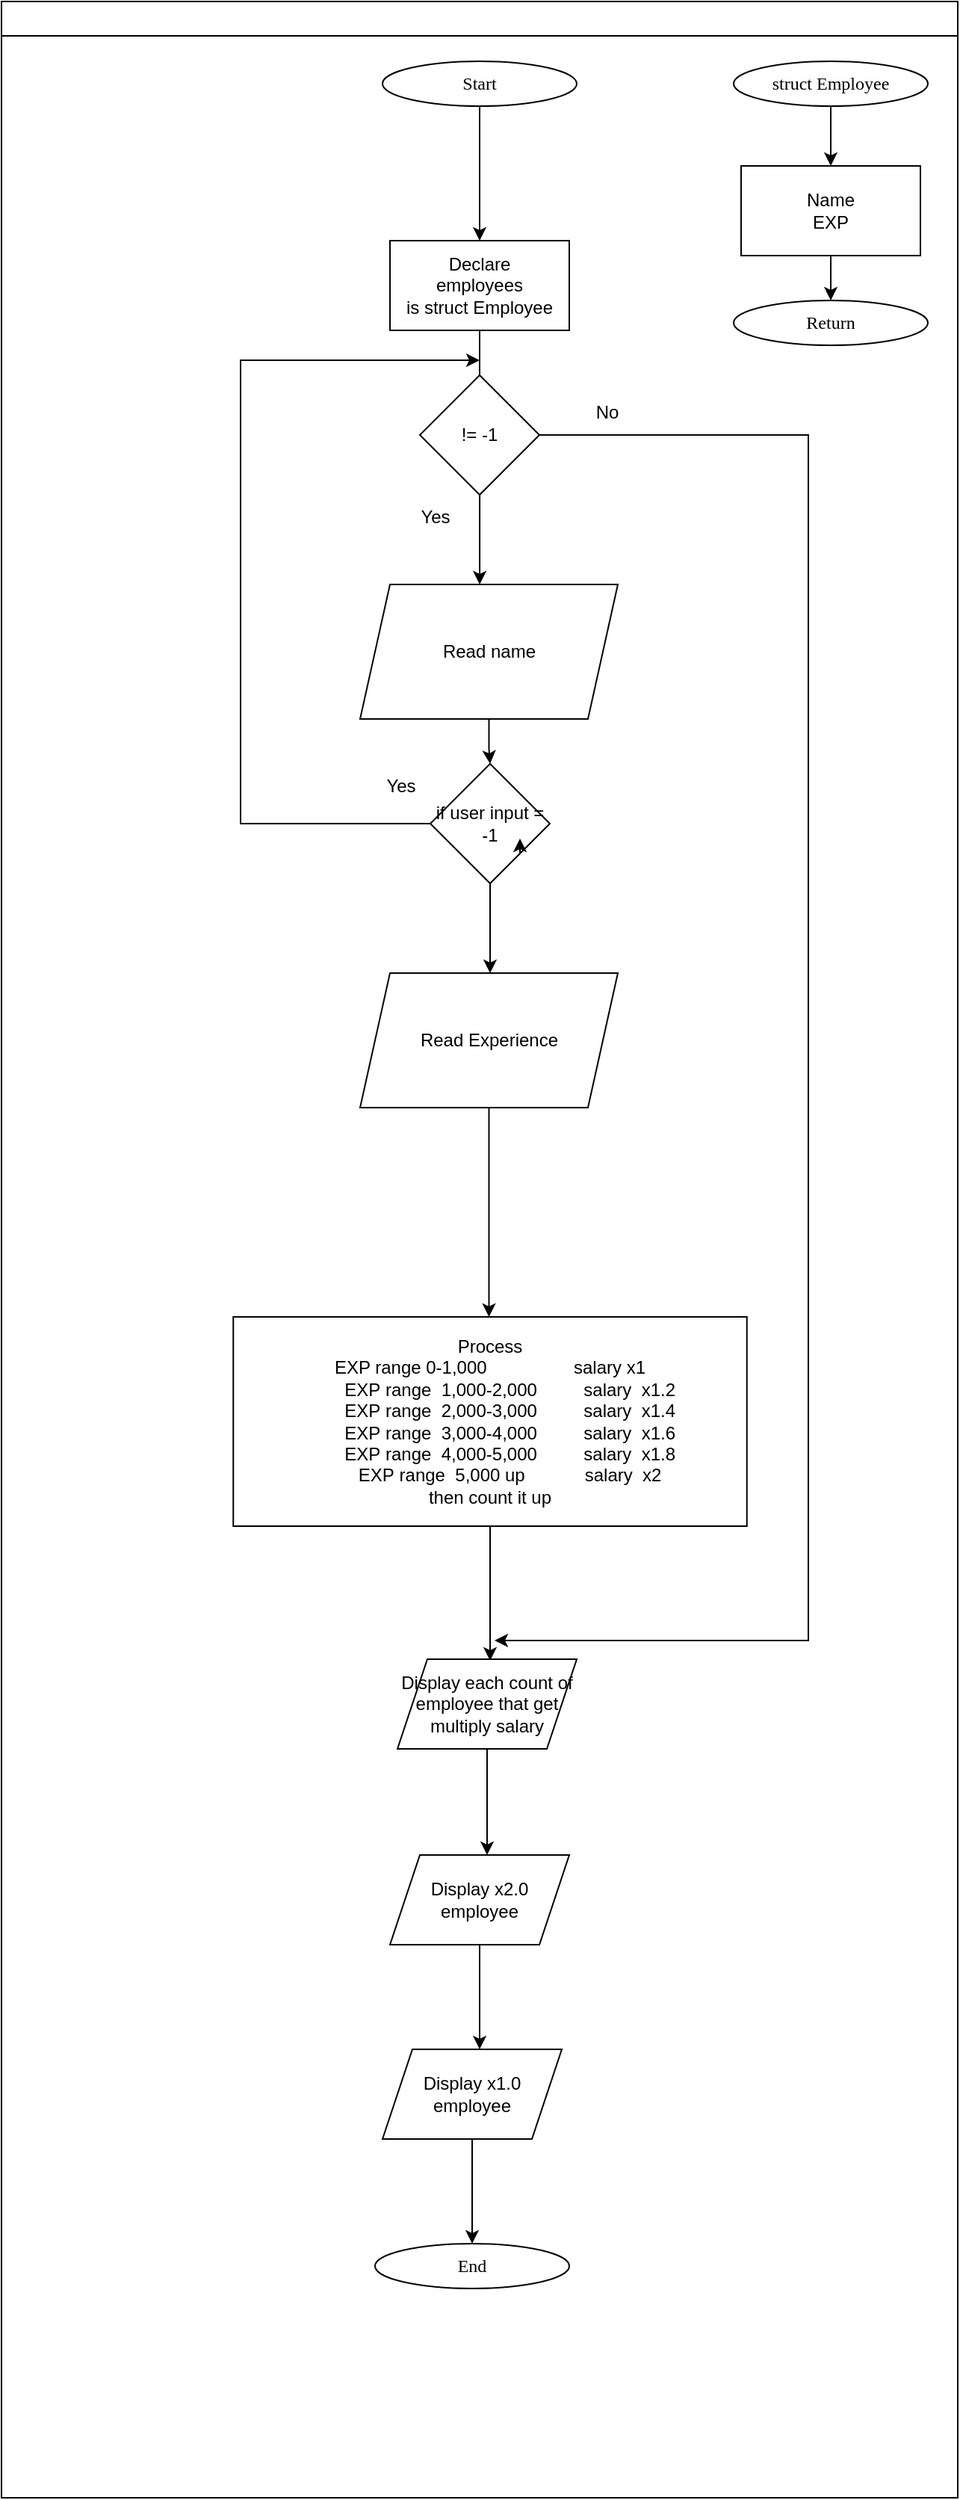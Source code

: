 <mxfile version="25.0.3">
  <diagram id="C5RBs43oDa-KdzZeNtuy" name="Page-1">
    <mxGraphModel dx="1853" dy="561" grid="1" gridSize="10" guides="1" tooltips="1" connect="1" arrows="1" fold="1" page="1" pageScale="1" pageWidth="827" pageHeight="1169" math="0" shadow="0">
      <root>
        <mxCell id="WIyWlLk6GJQsqaUBKTNV-0" />
        <mxCell id="WIyWlLk6GJQsqaUBKTNV-1" parent="WIyWlLk6GJQsqaUBKTNV-0" />
        <mxCell id="mvioNwK95yMqdUQ73LqQ-36" value="" style="swimlane;fontFamily=Sarabun;fontSource=https%3A%2F%2Ffonts.googleapis.com%2Fcss%3Ffamily%3DSarabun;" parent="WIyWlLk6GJQsqaUBKTNV-1" vertex="1">
          <mxGeometry x="-740" y="60" width="640" height="1670" as="geometry" />
        </mxCell>
        <mxCell id="xE9lvKekpY_54vqVYkne-0" style="edgeStyle=orthogonalEdgeStyle;rounded=0;orthogonalLoop=1;jettySize=auto;html=1;" parent="mvioNwK95yMqdUQ73LqQ-36" source="mvioNwK95yMqdUQ73LqQ-35" edge="1">
          <mxGeometry relative="1" as="geometry">
            <mxPoint x="320" y="160" as="targetPoint" />
          </mxGeometry>
        </mxCell>
        <mxCell id="mvioNwK95yMqdUQ73LqQ-35" value="&lt;font data-font-src=&quot;https://fonts.googleapis.com/css?family=Sarabun&quot; face=&quot;Sarabun&quot;&gt;Start&lt;/font&gt;" style="ellipse;whiteSpace=wrap;html=1;" parent="mvioNwK95yMqdUQ73LqQ-36" vertex="1">
          <mxGeometry x="255" y="40" width="130" height="30" as="geometry" />
        </mxCell>
        <mxCell id="xE9lvKekpY_54vqVYkne-4" style="edgeStyle=orthogonalEdgeStyle;rounded=0;orthogonalLoop=1;jettySize=auto;html=1;" parent="mvioNwK95yMqdUQ73LqQ-36" source="xE9lvKekpY_54vqVYkne-1" edge="1">
          <mxGeometry relative="1" as="geometry">
            <mxPoint x="320" y="330" as="targetPoint" />
          </mxGeometry>
        </mxCell>
        <mxCell id="xE9lvKekpY_54vqVYkne-1" value="Declare&lt;div&gt;employees&lt;/div&gt;&lt;div&gt;is struct Employee&lt;/div&gt;" style="rounded=0;whiteSpace=wrap;html=1;" parent="mvioNwK95yMqdUQ73LqQ-36" vertex="1">
          <mxGeometry x="260" y="160" width="120" height="60" as="geometry" />
        </mxCell>
        <mxCell id="xE9lvKekpY_54vqVYkne-5" value="Read name" style="shape=parallelogram;perimeter=parallelogramPerimeter;whiteSpace=wrap;html=1;fixedSize=1;" parent="mvioNwK95yMqdUQ73LqQ-36" vertex="1">
          <mxGeometry x="240" y="390" width="172.5" height="90" as="geometry" />
        </mxCell>
        <mxCell id="xE9lvKekpY_54vqVYkne-7" style="edgeStyle=orthogonalEdgeStyle;rounded=0;orthogonalLoop=1;jettySize=auto;html=1;" parent="mvioNwK95yMqdUQ73LqQ-36" source="xE9lvKekpY_54vqVYkne-6" edge="1">
          <mxGeometry relative="1" as="geometry">
            <mxPoint x="555" y="110" as="targetPoint" />
          </mxGeometry>
        </mxCell>
        <mxCell id="xE9lvKekpY_54vqVYkne-6" value="&lt;font data-font-src=&quot;https://fonts.googleapis.com/css?family=Sarabun&quot; face=&quot;Sarabun&quot;&gt;struct Employee&lt;/font&gt;" style="ellipse;whiteSpace=wrap;html=1;" parent="mvioNwK95yMqdUQ73LqQ-36" vertex="1">
          <mxGeometry x="490" y="40" width="130" height="30" as="geometry" />
        </mxCell>
        <mxCell id="xE9lvKekpY_54vqVYkne-9" style="edgeStyle=orthogonalEdgeStyle;rounded=0;orthogonalLoop=1;jettySize=auto;html=1;" parent="mvioNwK95yMqdUQ73LqQ-36" source="xE9lvKekpY_54vqVYkne-8" edge="1">
          <mxGeometry relative="1" as="geometry">
            <mxPoint x="555" y="200" as="targetPoint" />
          </mxGeometry>
        </mxCell>
        <mxCell id="xE9lvKekpY_54vqVYkne-8" value="Name&lt;div&gt;EXP&lt;/div&gt;" style="rounded=0;whiteSpace=wrap;html=1;" parent="mvioNwK95yMqdUQ73LqQ-36" vertex="1">
          <mxGeometry x="495" y="110" width="120" height="60" as="geometry" />
        </mxCell>
        <mxCell id="xE9lvKekpY_54vqVYkne-10" value="&lt;font face=&quot;Sarabun&quot;&gt;Return&lt;/font&gt;" style="ellipse;whiteSpace=wrap;html=1;" parent="mvioNwK95yMqdUQ73LqQ-36" vertex="1">
          <mxGeometry x="490" y="200" width="130" height="30" as="geometry" />
        </mxCell>
        <mxCell id="EG9lLSxO1Er84XKZczby-13" style="edgeStyle=orthogonalEdgeStyle;rounded=0;orthogonalLoop=1;jettySize=auto;html=1;" edge="1" parent="mvioNwK95yMqdUQ73LqQ-36" source="xE9lvKekpY_54vqVYkne-19">
          <mxGeometry relative="1" as="geometry">
            <mxPoint x="326.25" y="880" as="targetPoint" />
          </mxGeometry>
        </mxCell>
        <mxCell id="xE9lvKekpY_54vqVYkne-19" value="Read Experience" style="shape=parallelogram;perimeter=parallelogramPerimeter;whiteSpace=wrap;html=1;fixedSize=1;" parent="mvioNwK95yMqdUQ73LqQ-36" vertex="1">
          <mxGeometry x="240" y="650" width="172.5" height="90" as="geometry" />
        </mxCell>
        <mxCell id="EG9lLSxO1Er84XKZczby-28" style="edgeStyle=orthogonalEdgeStyle;rounded=0;orthogonalLoop=1;jettySize=auto;html=1;" edge="1" parent="mvioNwK95yMqdUQ73LqQ-36" source="EG9lLSxO1Er84XKZczby-0">
          <mxGeometry relative="1" as="geometry">
            <mxPoint x="330" y="1096.471" as="targetPoint" />
            <Array as="points">
              <mxPoint x="540" y="290" />
              <mxPoint x="540" y="1097" />
            </Array>
          </mxGeometry>
        </mxCell>
        <mxCell id="EG9lLSxO1Er84XKZczby-0" value="!= -1" style="rhombus;whiteSpace=wrap;html=1;" vertex="1" parent="mvioNwK95yMqdUQ73LqQ-36">
          <mxGeometry x="280" y="250" width="80" height="80" as="geometry" />
        </mxCell>
        <mxCell id="EG9lLSxO1Er84XKZczby-5" style="edgeStyle=orthogonalEdgeStyle;rounded=0;orthogonalLoop=1;jettySize=auto;html=1;" edge="1" parent="mvioNwK95yMqdUQ73LqQ-36" source="EG9lLSxO1Er84XKZczby-2">
          <mxGeometry relative="1" as="geometry">
            <mxPoint x="320" y="240" as="targetPoint" />
            <Array as="points">
              <mxPoint x="160" y="550" />
              <mxPoint x="160" y="240" />
              <mxPoint x="320" y="240" />
            </Array>
          </mxGeometry>
        </mxCell>
        <mxCell id="EG9lLSxO1Er84XKZczby-6" style="edgeStyle=orthogonalEdgeStyle;rounded=0;orthogonalLoop=1;jettySize=auto;html=1;" edge="1" parent="mvioNwK95yMqdUQ73LqQ-36" source="EG9lLSxO1Er84XKZczby-2">
          <mxGeometry relative="1" as="geometry">
            <mxPoint x="327" y="650" as="targetPoint" />
          </mxGeometry>
        </mxCell>
        <mxCell id="EG9lLSxO1Er84XKZczby-2" value="if user input = -1" style="rhombus;whiteSpace=wrap;html=1;" vertex="1" parent="mvioNwK95yMqdUQ73LqQ-36">
          <mxGeometry x="287" y="510" width="80" height="80" as="geometry" />
        </mxCell>
        <mxCell id="EG9lLSxO1Er84XKZczby-3" value="" style="edgeStyle=orthogonalEdgeStyle;rounded=0;orthogonalLoop=1;jettySize=auto;html=1;" edge="1" parent="mvioNwK95yMqdUQ73LqQ-36" source="xE9lvKekpY_54vqVYkne-5" target="EG9lLSxO1Er84XKZczby-2">
          <mxGeometry relative="1" as="geometry">
            <mxPoint x="-350" y="740" as="targetPoint" />
            <mxPoint x="-414" y="540" as="sourcePoint" />
          </mxGeometry>
        </mxCell>
        <mxCell id="EG9lLSxO1Er84XKZczby-4" style="edgeStyle=orthogonalEdgeStyle;rounded=0;orthogonalLoop=1;jettySize=auto;html=1;exitX=1;exitY=1;exitDx=0;exitDy=0;entryX=0.75;entryY=0.625;entryDx=0;entryDy=0;entryPerimeter=0;" edge="1" parent="mvioNwK95yMqdUQ73LqQ-36" source="EG9lLSxO1Er84XKZczby-2" target="EG9lLSxO1Er84XKZczby-2">
          <mxGeometry relative="1" as="geometry" />
        </mxCell>
        <mxCell id="EG9lLSxO1Er84XKZczby-8" style="edgeStyle=orthogonalEdgeStyle;rounded=0;orthogonalLoop=1;jettySize=auto;html=1;entryX=0.464;entryY=0;entryDx=0;entryDy=0;entryPerimeter=0;" edge="1" parent="mvioNwK95yMqdUQ73LqQ-36" source="EG9lLSxO1Er84XKZczby-0" target="xE9lvKekpY_54vqVYkne-5">
          <mxGeometry relative="1" as="geometry" />
        </mxCell>
        <mxCell id="EG9lLSxO1Er84XKZczby-14" style="edgeStyle=orthogonalEdgeStyle;rounded=0;orthogonalLoop=1;jettySize=auto;html=1;" edge="1" parent="mvioNwK95yMqdUQ73LqQ-36" source="EG9lLSxO1Er84XKZczby-12">
          <mxGeometry relative="1" as="geometry">
            <mxPoint x="327.005" y="1110" as="targetPoint" />
          </mxGeometry>
        </mxCell>
        <mxCell id="EG9lLSxO1Er84XKZczby-12" value="&lt;div&gt;Process&lt;/div&gt;&lt;div&gt;EXP range 0-1,000 &lt;span style=&quot;white-space:pre&quot;&gt;&#x9;&#x9;&lt;/span&gt;salary x1&lt;/div&gt;&lt;div&gt;&lt;span style=&quot;white-space: normal;&quot;&gt;&lt;span style=&quot;white-space:pre&quot;&gt;&#x9;&lt;/span&gt;EXP&amp;nbsp;&lt;/span&gt;range&amp;nbsp;&amp;nbsp;&lt;span style=&quot;white-space: normal;&quot;&gt;1,000-2,000 &lt;span style=&quot;white-space:pre&quot;&gt;&#x9;&lt;/span&gt;&lt;/span&gt;salary&amp;nbsp;&lt;span style=&quot;white-space: normal;&quot;&gt; x1.2&lt;/span&gt;&lt;/div&gt;&lt;div&gt;&lt;span style=&quot;white-space: normal;&quot;&gt;&lt;span style=&quot;white-space:pre&quot;&gt;&#x9;&lt;/span&gt;EXP&amp;nbsp;&lt;/span&gt;range&amp;nbsp;&lt;span style=&quot;white-space: normal;&quot;&gt;&amp;nbsp;2,000-3,000 &lt;span style=&quot;white-space:pre&quot;&gt;&#x9;&lt;/span&gt;&lt;/span&gt;salary&amp;nbsp;&lt;span style=&quot;white-space: normal;&quot;&gt;&amp;nbsp;x1.4&lt;/span&gt;&lt;/div&gt;&lt;div&gt;&lt;span style=&quot;white-space: normal;&quot;&gt;&lt;span style=&quot;white-space:pre&quot;&gt;&#x9;&lt;/span&gt;EXP&amp;nbsp;&lt;/span&gt;range&amp;nbsp;&lt;span style=&quot;white-space: normal;&quot;&gt;&amp;nbsp;3,000-4,000 &lt;span style=&quot;white-space:pre&quot;&gt;&#x9;&lt;/span&gt;&lt;/span&gt;salary&amp;nbsp;&lt;span style=&quot;white-space: normal;&quot;&gt;&amp;nbsp;x1.6&lt;/span&gt;&lt;/div&gt;&lt;div&gt;&lt;span style=&quot;white-space: normal;&quot;&gt;&lt;span style=&quot;white-space:pre&quot;&gt;&#x9;&lt;/span&gt;EXP&amp;nbsp;&lt;/span&gt;range&amp;nbsp;&lt;span style=&quot;white-space: normal;&quot;&gt;&amp;nbsp;4,000-5,000 &lt;span style=&quot;white-space:pre&quot;&gt;&#x9;&lt;/span&gt;&lt;/span&gt;salary&amp;nbsp;&lt;span style=&quot;white-space: normal;&quot;&gt;&amp;nbsp;x1.8&lt;/span&gt;&lt;/div&gt;&lt;div&gt;&lt;span style=&quot;white-space: normal;&quot;&gt;&lt;span style=&quot;white-space:pre&quot;&gt;&#x9;&lt;/span&gt;EXP&amp;nbsp;&lt;/span&gt;range&amp;nbsp;&lt;span style=&quot;white-space: normal;&quot;&gt;&amp;nbsp;5,000 up&amp;nbsp; &amp;nbsp; &amp;nbsp; &amp;nbsp; &amp;nbsp; &amp;nbsp;&amp;nbsp;&lt;/span&gt;salary&amp;nbsp;&lt;span style=&quot;white-space: normal;&quot;&gt;&amp;nbsp;x2&lt;/span&gt;&lt;/div&gt;&lt;div&gt;then count it up&lt;/div&gt;" style="rounded=0;whiteSpace=wrap;html=1;" vertex="1" parent="mvioNwK95yMqdUQ73LqQ-36">
          <mxGeometry x="155.13" y="880" width="343.75" height="140" as="geometry" />
        </mxCell>
        <mxCell id="EG9lLSxO1Er84XKZczby-17" style="edgeStyle=orthogonalEdgeStyle;rounded=0;orthogonalLoop=1;jettySize=auto;html=1;" edge="1" parent="mvioNwK95yMqdUQ73LqQ-36" source="EG9lLSxO1Er84XKZczby-15">
          <mxGeometry relative="1" as="geometry">
            <mxPoint x="325" y="1240" as="targetPoint" />
          </mxGeometry>
        </mxCell>
        <mxCell id="EG9lLSxO1Er84XKZczby-15" value="Display each count of employee that get multiply salary" style="shape=parallelogram;perimeter=parallelogramPerimeter;whiteSpace=wrap;html=1;fixedSize=1;" vertex="1" parent="mvioNwK95yMqdUQ73LqQ-36">
          <mxGeometry x="265" y="1109" width="120" height="60" as="geometry" />
        </mxCell>
        <mxCell id="EG9lLSxO1Er84XKZczby-20" style="edgeStyle=orthogonalEdgeStyle;rounded=0;orthogonalLoop=1;jettySize=auto;html=1;" edge="1" parent="mvioNwK95yMqdUQ73LqQ-36" source="EG9lLSxO1Er84XKZczby-19">
          <mxGeometry relative="1" as="geometry">
            <mxPoint x="320" y="1370" as="targetPoint" />
          </mxGeometry>
        </mxCell>
        <mxCell id="EG9lLSxO1Er84XKZczby-19" value="Display x2.0 employee" style="shape=parallelogram;perimeter=parallelogramPerimeter;whiteSpace=wrap;html=1;fixedSize=1;" vertex="1" parent="mvioNwK95yMqdUQ73LqQ-36">
          <mxGeometry x="260" y="1240" width="120" height="60" as="geometry" />
        </mxCell>
        <mxCell id="EG9lLSxO1Er84XKZczby-22" style="edgeStyle=orthogonalEdgeStyle;rounded=0;orthogonalLoop=1;jettySize=auto;html=1;" edge="1" parent="mvioNwK95yMqdUQ73LqQ-36" source="EG9lLSxO1Er84XKZczby-21">
          <mxGeometry relative="1" as="geometry">
            <mxPoint x="315" y="1500" as="targetPoint" />
          </mxGeometry>
        </mxCell>
        <mxCell id="EG9lLSxO1Er84XKZczby-21" value="Display x1.0 employee" style="shape=parallelogram;perimeter=parallelogramPerimeter;whiteSpace=wrap;html=1;fixedSize=1;" vertex="1" parent="mvioNwK95yMqdUQ73LqQ-36">
          <mxGeometry x="255" y="1370" width="120" height="60" as="geometry" />
        </mxCell>
        <mxCell id="EG9lLSxO1Er84XKZczby-23" value="&lt;font data-font-src=&quot;https://fonts.googleapis.com/css?family=Sarabun&quot; face=&quot;Sarabun&quot;&gt;End&lt;/font&gt;" style="ellipse;whiteSpace=wrap;html=1;" vertex="1" parent="mvioNwK95yMqdUQ73LqQ-36">
          <mxGeometry x="250" y="1500" width="130" height="30" as="geometry" />
        </mxCell>
        <mxCell id="EG9lLSxO1Er84XKZczby-24" value="Yes" style="text;html=1;align=center;verticalAlign=middle;resizable=0;points=[];autosize=1;strokeColor=none;fillColor=none;" vertex="1" parent="mvioNwK95yMqdUQ73LqQ-36">
          <mxGeometry x="270" y="330" width="40" height="30" as="geometry" />
        </mxCell>
        <mxCell id="EG9lLSxO1Er84XKZczby-25" value="Yes" style="text;html=1;align=center;verticalAlign=middle;resizable=0;points=[];autosize=1;strokeColor=none;fillColor=none;" vertex="1" parent="mvioNwK95yMqdUQ73LqQ-36">
          <mxGeometry x="247" y="510" width="40" height="30" as="geometry" />
        </mxCell>
        <mxCell id="EG9lLSxO1Er84XKZczby-26" value="No" style="text;html=1;align=center;verticalAlign=middle;resizable=0;points=[];autosize=1;strokeColor=none;fillColor=none;" vertex="1" parent="mvioNwK95yMqdUQ73LqQ-36">
          <mxGeometry x="385" y="260" width="40" height="30" as="geometry" />
        </mxCell>
      </root>
    </mxGraphModel>
  </diagram>
</mxfile>
